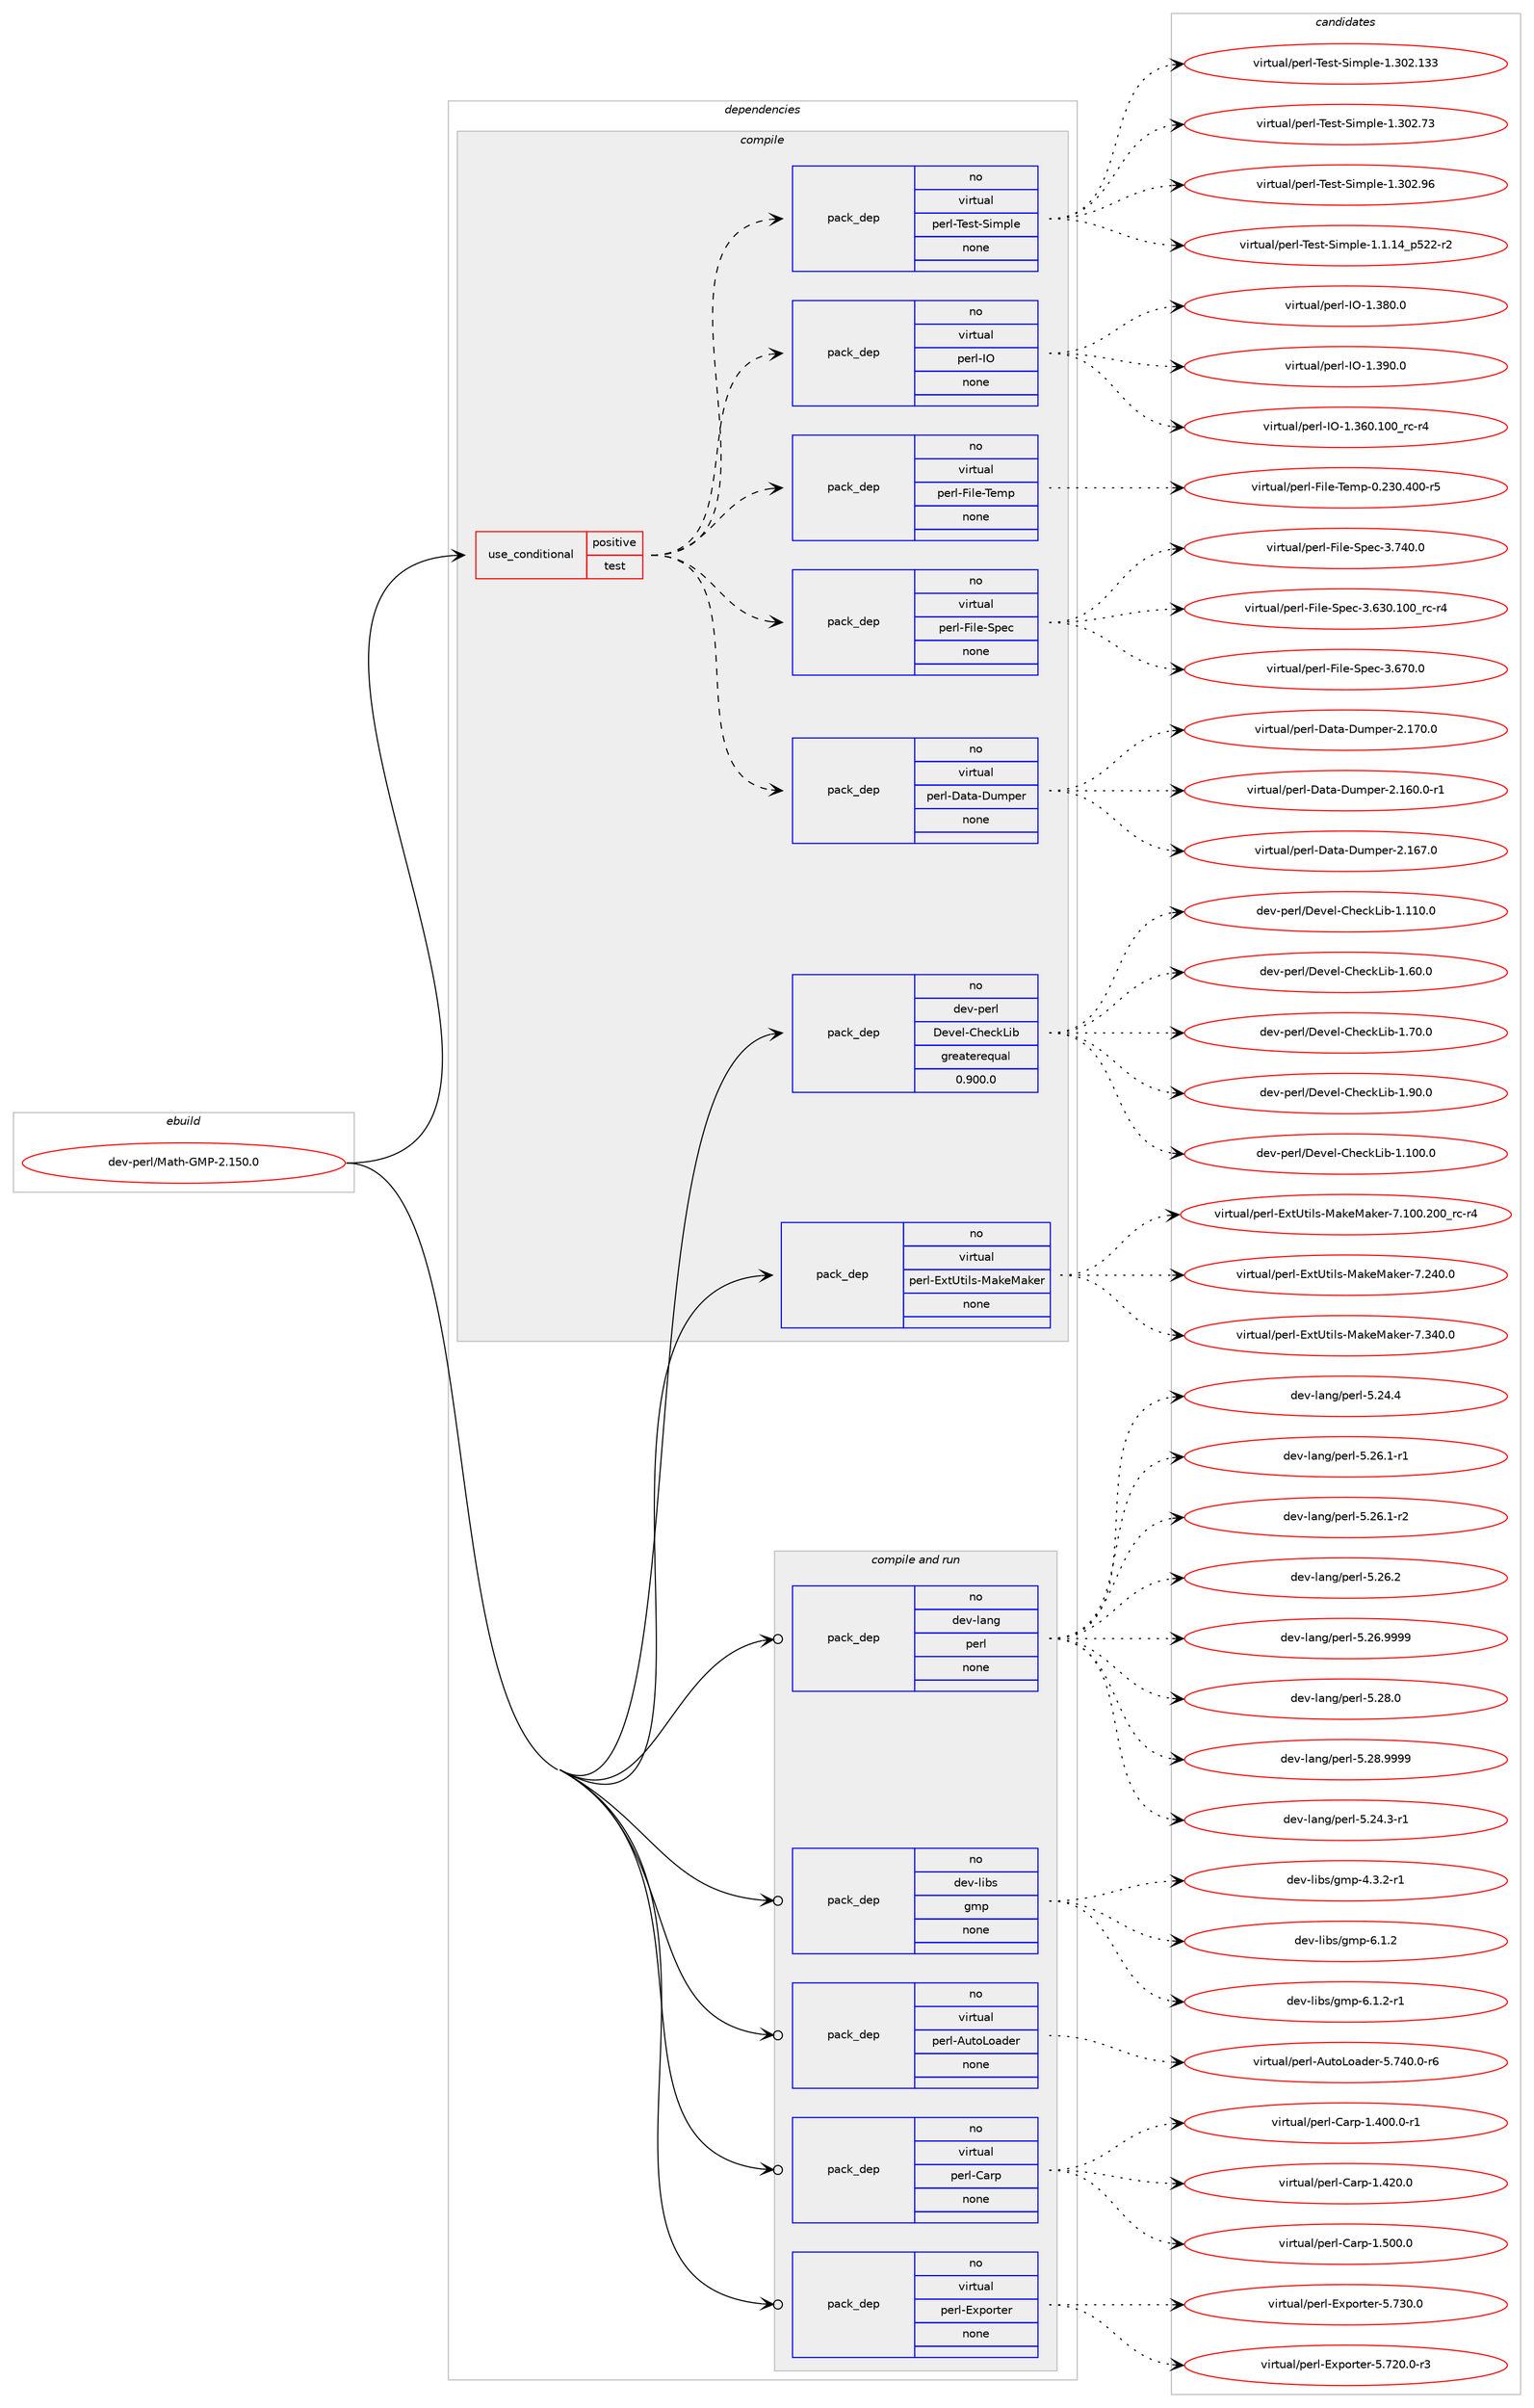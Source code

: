 digraph prolog {

# *************
# Graph options
# *************

newrank=true;
concentrate=true;
compound=true;
graph [rankdir=LR,fontname=Helvetica,fontsize=10,ranksep=1.5];#, ranksep=2.5, nodesep=0.2];
edge  [arrowhead=vee];
node  [fontname=Helvetica,fontsize=10];

# **********
# The ebuild
# **********

subgraph cluster_leftcol {
color=gray;
rank=same;
label=<<i>ebuild</i>>;
id [label="dev-perl/Math-GMP-2.150.0", color=red, width=4, href="../dev-perl/Math-GMP-2.150.0.svg"];
}

# ****************
# The dependencies
# ****************

subgraph cluster_midcol {
color=gray;
label=<<i>dependencies</i>>;
subgraph cluster_compile {
fillcolor="#eeeeee";
style=filled;
label=<<i>compile</i>>;
subgraph cond368411 {
dependency1384112 [label=<<TABLE BORDER="0" CELLBORDER="1" CELLSPACING="0" CELLPADDING="4"><TR><TD ROWSPAN="3" CELLPADDING="10">use_conditional</TD></TR><TR><TD>positive</TD></TR><TR><TD>test</TD></TR></TABLE>>, shape=none, color=red];
subgraph pack992646 {
dependency1384113 [label=<<TABLE BORDER="0" CELLBORDER="1" CELLSPACING="0" CELLPADDING="4" WIDTH="220"><TR><TD ROWSPAN="6" CELLPADDING="30">pack_dep</TD></TR><TR><TD WIDTH="110">no</TD></TR><TR><TD>virtual</TD></TR><TR><TD>perl-Data-Dumper</TD></TR><TR><TD>none</TD></TR><TR><TD></TD></TR></TABLE>>, shape=none, color=blue];
}
dependency1384112:e -> dependency1384113:w [weight=20,style="dashed",arrowhead="vee"];
subgraph pack992647 {
dependency1384114 [label=<<TABLE BORDER="0" CELLBORDER="1" CELLSPACING="0" CELLPADDING="4" WIDTH="220"><TR><TD ROWSPAN="6" CELLPADDING="30">pack_dep</TD></TR><TR><TD WIDTH="110">no</TD></TR><TR><TD>virtual</TD></TR><TR><TD>perl-File-Spec</TD></TR><TR><TD>none</TD></TR><TR><TD></TD></TR></TABLE>>, shape=none, color=blue];
}
dependency1384112:e -> dependency1384114:w [weight=20,style="dashed",arrowhead="vee"];
subgraph pack992648 {
dependency1384115 [label=<<TABLE BORDER="0" CELLBORDER="1" CELLSPACING="0" CELLPADDING="4" WIDTH="220"><TR><TD ROWSPAN="6" CELLPADDING="30">pack_dep</TD></TR><TR><TD WIDTH="110">no</TD></TR><TR><TD>virtual</TD></TR><TR><TD>perl-File-Temp</TD></TR><TR><TD>none</TD></TR><TR><TD></TD></TR></TABLE>>, shape=none, color=blue];
}
dependency1384112:e -> dependency1384115:w [weight=20,style="dashed",arrowhead="vee"];
subgraph pack992649 {
dependency1384116 [label=<<TABLE BORDER="0" CELLBORDER="1" CELLSPACING="0" CELLPADDING="4" WIDTH="220"><TR><TD ROWSPAN="6" CELLPADDING="30">pack_dep</TD></TR><TR><TD WIDTH="110">no</TD></TR><TR><TD>virtual</TD></TR><TR><TD>perl-IO</TD></TR><TR><TD>none</TD></TR><TR><TD></TD></TR></TABLE>>, shape=none, color=blue];
}
dependency1384112:e -> dependency1384116:w [weight=20,style="dashed",arrowhead="vee"];
subgraph pack992650 {
dependency1384117 [label=<<TABLE BORDER="0" CELLBORDER="1" CELLSPACING="0" CELLPADDING="4" WIDTH="220"><TR><TD ROWSPAN="6" CELLPADDING="30">pack_dep</TD></TR><TR><TD WIDTH="110">no</TD></TR><TR><TD>virtual</TD></TR><TR><TD>perl-Test-Simple</TD></TR><TR><TD>none</TD></TR><TR><TD></TD></TR></TABLE>>, shape=none, color=blue];
}
dependency1384112:e -> dependency1384117:w [weight=20,style="dashed",arrowhead="vee"];
}
id:e -> dependency1384112:w [weight=20,style="solid",arrowhead="vee"];
subgraph pack992651 {
dependency1384118 [label=<<TABLE BORDER="0" CELLBORDER="1" CELLSPACING="0" CELLPADDING="4" WIDTH="220"><TR><TD ROWSPAN="6" CELLPADDING="30">pack_dep</TD></TR><TR><TD WIDTH="110">no</TD></TR><TR><TD>dev-perl</TD></TR><TR><TD>Devel-CheckLib</TD></TR><TR><TD>greaterequal</TD></TR><TR><TD>0.900.0</TD></TR></TABLE>>, shape=none, color=blue];
}
id:e -> dependency1384118:w [weight=20,style="solid",arrowhead="vee"];
subgraph pack992652 {
dependency1384119 [label=<<TABLE BORDER="0" CELLBORDER="1" CELLSPACING="0" CELLPADDING="4" WIDTH="220"><TR><TD ROWSPAN="6" CELLPADDING="30">pack_dep</TD></TR><TR><TD WIDTH="110">no</TD></TR><TR><TD>virtual</TD></TR><TR><TD>perl-ExtUtils-MakeMaker</TD></TR><TR><TD>none</TD></TR><TR><TD></TD></TR></TABLE>>, shape=none, color=blue];
}
id:e -> dependency1384119:w [weight=20,style="solid",arrowhead="vee"];
}
subgraph cluster_compileandrun {
fillcolor="#eeeeee";
style=filled;
label=<<i>compile and run</i>>;
subgraph pack992653 {
dependency1384120 [label=<<TABLE BORDER="0" CELLBORDER="1" CELLSPACING="0" CELLPADDING="4" WIDTH="220"><TR><TD ROWSPAN="6" CELLPADDING="30">pack_dep</TD></TR><TR><TD WIDTH="110">no</TD></TR><TR><TD>dev-lang</TD></TR><TR><TD>perl</TD></TR><TR><TD>none</TD></TR><TR><TD></TD></TR></TABLE>>, shape=none, color=blue];
}
id:e -> dependency1384120:w [weight=20,style="solid",arrowhead="odotvee"];
subgraph pack992654 {
dependency1384121 [label=<<TABLE BORDER="0" CELLBORDER="1" CELLSPACING="0" CELLPADDING="4" WIDTH="220"><TR><TD ROWSPAN="6" CELLPADDING="30">pack_dep</TD></TR><TR><TD WIDTH="110">no</TD></TR><TR><TD>dev-libs</TD></TR><TR><TD>gmp</TD></TR><TR><TD>none</TD></TR><TR><TD></TD></TR></TABLE>>, shape=none, color=blue];
}
id:e -> dependency1384121:w [weight=20,style="solid",arrowhead="odotvee"];
subgraph pack992655 {
dependency1384122 [label=<<TABLE BORDER="0" CELLBORDER="1" CELLSPACING="0" CELLPADDING="4" WIDTH="220"><TR><TD ROWSPAN="6" CELLPADDING="30">pack_dep</TD></TR><TR><TD WIDTH="110">no</TD></TR><TR><TD>virtual</TD></TR><TR><TD>perl-AutoLoader</TD></TR><TR><TD>none</TD></TR><TR><TD></TD></TR></TABLE>>, shape=none, color=blue];
}
id:e -> dependency1384122:w [weight=20,style="solid",arrowhead="odotvee"];
subgraph pack992656 {
dependency1384123 [label=<<TABLE BORDER="0" CELLBORDER="1" CELLSPACING="0" CELLPADDING="4" WIDTH="220"><TR><TD ROWSPAN="6" CELLPADDING="30">pack_dep</TD></TR><TR><TD WIDTH="110">no</TD></TR><TR><TD>virtual</TD></TR><TR><TD>perl-Carp</TD></TR><TR><TD>none</TD></TR><TR><TD></TD></TR></TABLE>>, shape=none, color=blue];
}
id:e -> dependency1384123:w [weight=20,style="solid",arrowhead="odotvee"];
subgraph pack992657 {
dependency1384124 [label=<<TABLE BORDER="0" CELLBORDER="1" CELLSPACING="0" CELLPADDING="4" WIDTH="220"><TR><TD ROWSPAN="6" CELLPADDING="30">pack_dep</TD></TR><TR><TD WIDTH="110">no</TD></TR><TR><TD>virtual</TD></TR><TR><TD>perl-Exporter</TD></TR><TR><TD>none</TD></TR><TR><TD></TD></TR></TABLE>>, shape=none, color=blue];
}
id:e -> dependency1384124:w [weight=20,style="solid",arrowhead="odotvee"];
}
subgraph cluster_run {
fillcolor="#eeeeee";
style=filled;
label=<<i>run</i>>;
}
}

# **************
# The candidates
# **************

subgraph cluster_choices {
rank=same;
color=gray;
label=<<i>candidates</i>>;

subgraph choice992646 {
color=black;
nodesep=1;
choice118105114116117971084711210111410845689711697456811710911210111445504649544846484511449 [label="virtual/perl-Data-Dumper-2.160.0-r1", color=red, width=4,href="../virtual/perl-Data-Dumper-2.160.0-r1.svg"];
choice11810511411611797108471121011141084568971169745681171091121011144550464954554648 [label="virtual/perl-Data-Dumper-2.167.0", color=red, width=4,href="../virtual/perl-Data-Dumper-2.167.0.svg"];
choice11810511411611797108471121011141084568971169745681171091121011144550464955484648 [label="virtual/perl-Data-Dumper-2.170.0", color=red, width=4,href="../virtual/perl-Data-Dumper-2.170.0.svg"];
dependency1384113:e -> choice118105114116117971084711210111410845689711697456811710911210111445504649544846484511449:w [style=dotted,weight="100"];
dependency1384113:e -> choice11810511411611797108471121011141084568971169745681171091121011144550464954554648:w [style=dotted,weight="100"];
dependency1384113:e -> choice11810511411611797108471121011141084568971169745681171091121011144550464955484648:w [style=dotted,weight="100"];
}
subgraph choice992647 {
color=black;
nodesep=1;
choice118105114116117971084711210111410845701051081014583112101994551465451484649484895114994511452 [label="virtual/perl-File-Spec-3.630.100_rc-r4", color=red, width=4,href="../virtual/perl-File-Spec-3.630.100_rc-r4.svg"];
choice118105114116117971084711210111410845701051081014583112101994551465455484648 [label="virtual/perl-File-Spec-3.670.0", color=red, width=4,href="../virtual/perl-File-Spec-3.670.0.svg"];
choice118105114116117971084711210111410845701051081014583112101994551465552484648 [label="virtual/perl-File-Spec-3.740.0", color=red, width=4,href="../virtual/perl-File-Spec-3.740.0.svg"];
dependency1384114:e -> choice118105114116117971084711210111410845701051081014583112101994551465451484649484895114994511452:w [style=dotted,weight="100"];
dependency1384114:e -> choice118105114116117971084711210111410845701051081014583112101994551465455484648:w [style=dotted,weight="100"];
dependency1384114:e -> choice118105114116117971084711210111410845701051081014583112101994551465552484648:w [style=dotted,weight="100"];
}
subgraph choice992648 {
color=black;
nodesep=1;
choice118105114116117971084711210111410845701051081014584101109112454846505148465248484511453 [label="virtual/perl-File-Temp-0.230.400-r5", color=red, width=4,href="../virtual/perl-File-Temp-0.230.400-r5.svg"];
dependency1384115:e -> choice118105114116117971084711210111410845701051081014584101109112454846505148465248484511453:w [style=dotted,weight="100"];
}
subgraph choice992649 {
color=black;
nodesep=1;
choice11810511411611797108471121011141084573794549465154484649484895114994511452 [label="virtual/perl-IO-1.360.100_rc-r4", color=red, width=4,href="../virtual/perl-IO-1.360.100_rc-r4.svg"];
choice11810511411611797108471121011141084573794549465156484648 [label="virtual/perl-IO-1.380.0", color=red, width=4,href="../virtual/perl-IO-1.380.0.svg"];
choice11810511411611797108471121011141084573794549465157484648 [label="virtual/perl-IO-1.390.0", color=red, width=4,href="../virtual/perl-IO-1.390.0.svg"];
dependency1384116:e -> choice11810511411611797108471121011141084573794549465154484649484895114994511452:w [style=dotted,weight="100"];
dependency1384116:e -> choice11810511411611797108471121011141084573794549465156484648:w [style=dotted,weight="100"];
dependency1384116:e -> choice11810511411611797108471121011141084573794549465157484648:w [style=dotted,weight="100"];
}
subgraph choice992650 {
color=black;
nodesep=1;
choice11810511411611797108471121011141084584101115116458310510911210810145494649464952951125350504511450 [label="virtual/perl-Test-Simple-1.1.14_p522-r2", color=red, width=4,href="../virtual/perl-Test-Simple-1.1.14_p522-r2.svg"];
choice11810511411611797108471121011141084584101115116458310510911210810145494651485046495151 [label="virtual/perl-Test-Simple-1.302.133", color=red, width=4,href="../virtual/perl-Test-Simple-1.302.133.svg"];
choice118105114116117971084711210111410845841011151164583105109112108101454946514850465551 [label="virtual/perl-Test-Simple-1.302.73", color=red, width=4,href="../virtual/perl-Test-Simple-1.302.73.svg"];
choice118105114116117971084711210111410845841011151164583105109112108101454946514850465754 [label="virtual/perl-Test-Simple-1.302.96", color=red, width=4,href="../virtual/perl-Test-Simple-1.302.96.svg"];
dependency1384117:e -> choice11810511411611797108471121011141084584101115116458310510911210810145494649464952951125350504511450:w [style=dotted,weight="100"];
dependency1384117:e -> choice11810511411611797108471121011141084584101115116458310510911210810145494651485046495151:w [style=dotted,weight="100"];
dependency1384117:e -> choice118105114116117971084711210111410845841011151164583105109112108101454946514850465551:w [style=dotted,weight="100"];
dependency1384117:e -> choice118105114116117971084711210111410845841011151164583105109112108101454946514850465754:w [style=dotted,weight="100"];
}
subgraph choice992651 {
color=black;
nodesep=1;
choice10010111845112101114108476810111810110845671041019910776105984549464948484648 [label="dev-perl/Devel-CheckLib-1.100.0", color=red, width=4,href="../dev-perl/Devel-CheckLib-1.100.0.svg"];
choice10010111845112101114108476810111810110845671041019910776105984549464949484648 [label="dev-perl/Devel-CheckLib-1.110.0", color=red, width=4,href="../dev-perl/Devel-CheckLib-1.110.0.svg"];
choice100101118451121011141084768101118101108456710410199107761059845494654484648 [label="dev-perl/Devel-CheckLib-1.60.0", color=red, width=4,href="../dev-perl/Devel-CheckLib-1.60.0.svg"];
choice100101118451121011141084768101118101108456710410199107761059845494655484648 [label="dev-perl/Devel-CheckLib-1.70.0", color=red, width=4,href="../dev-perl/Devel-CheckLib-1.70.0.svg"];
choice100101118451121011141084768101118101108456710410199107761059845494657484648 [label="dev-perl/Devel-CheckLib-1.90.0", color=red, width=4,href="../dev-perl/Devel-CheckLib-1.90.0.svg"];
dependency1384118:e -> choice10010111845112101114108476810111810110845671041019910776105984549464948484648:w [style=dotted,weight="100"];
dependency1384118:e -> choice10010111845112101114108476810111810110845671041019910776105984549464949484648:w [style=dotted,weight="100"];
dependency1384118:e -> choice100101118451121011141084768101118101108456710410199107761059845494654484648:w [style=dotted,weight="100"];
dependency1384118:e -> choice100101118451121011141084768101118101108456710410199107761059845494655484648:w [style=dotted,weight="100"];
dependency1384118:e -> choice100101118451121011141084768101118101108456710410199107761059845494657484648:w [style=dotted,weight="100"];
}
subgraph choice992652 {
color=black;
nodesep=1;
choice118105114116117971084711210111410845691201168511610510811545779710710177971071011144555464948484650484895114994511452 [label="virtual/perl-ExtUtils-MakeMaker-7.100.200_rc-r4", color=red, width=4,href="../virtual/perl-ExtUtils-MakeMaker-7.100.200_rc-r4.svg"];
choice118105114116117971084711210111410845691201168511610510811545779710710177971071011144555465052484648 [label="virtual/perl-ExtUtils-MakeMaker-7.240.0", color=red, width=4,href="../virtual/perl-ExtUtils-MakeMaker-7.240.0.svg"];
choice118105114116117971084711210111410845691201168511610510811545779710710177971071011144555465152484648 [label="virtual/perl-ExtUtils-MakeMaker-7.340.0", color=red, width=4,href="../virtual/perl-ExtUtils-MakeMaker-7.340.0.svg"];
dependency1384119:e -> choice118105114116117971084711210111410845691201168511610510811545779710710177971071011144555464948484650484895114994511452:w [style=dotted,weight="100"];
dependency1384119:e -> choice118105114116117971084711210111410845691201168511610510811545779710710177971071011144555465052484648:w [style=dotted,weight="100"];
dependency1384119:e -> choice118105114116117971084711210111410845691201168511610510811545779710710177971071011144555465152484648:w [style=dotted,weight="100"];
}
subgraph choice992653 {
color=black;
nodesep=1;
choice100101118451089711010347112101114108455346505246514511449 [label="dev-lang/perl-5.24.3-r1", color=red, width=4,href="../dev-lang/perl-5.24.3-r1.svg"];
choice10010111845108971101034711210111410845534650524652 [label="dev-lang/perl-5.24.4", color=red, width=4,href="../dev-lang/perl-5.24.4.svg"];
choice100101118451089711010347112101114108455346505446494511449 [label="dev-lang/perl-5.26.1-r1", color=red, width=4,href="../dev-lang/perl-5.26.1-r1.svg"];
choice100101118451089711010347112101114108455346505446494511450 [label="dev-lang/perl-5.26.1-r2", color=red, width=4,href="../dev-lang/perl-5.26.1-r2.svg"];
choice10010111845108971101034711210111410845534650544650 [label="dev-lang/perl-5.26.2", color=red, width=4,href="../dev-lang/perl-5.26.2.svg"];
choice10010111845108971101034711210111410845534650544657575757 [label="dev-lang/perl-5.26.9999", color=red, width=4,href="../dev-lang/perl-5.26.9999.svg"];
choice10010111845108971101034711210111410845534650564648 [label="dev-lang/perl-5.28.0", color=red, width=4,href="../dev-lang/perl-5.28.0.svg"];
choice10010111845108971101034711210111410845534650564657575757 [label="dev-lang/perl-5.28.9999", color=red, width=4,href="../dev-lang/perl-5.28.9999.svg"];
dependency1384120:e -> choice100101118451089711010347112101114108455346505246514511449:w [style=dotted,weight="100"];
dependency1384120:e -> choice10010111845108971101034711210111410845534650524652:w [style=dotted,weight="100"];
dependency1384120:e -> choice100101118451089711010347112101114108455346505446494511449:w [style=dotted,weight="100"];
dependency1384120:e -> choice100101118451089711010347112101114108455346505446494511450:w [style=dotted,weight="100"];
dependency1384120:e -> choice10010111845108971101034711210111410845534650544650:w [style=dotted,weight="100"];
dependency1384120:e -> choice10010111845108971101034711210111410845534650544657575757:w [style=dotted,weight="100"];
dependency1384120:e -> choice10010111845108971101034711210111410845534650564648:w [style=dotted,weight="100"];
dependency1384120:e -> choice10010111845108971101034711210111410845534650564657575757:w [style=dotted,weight="100"];
}
subgraph choice992654 {
color=black;
nodesep=1;
choice1001011184510810598115471031091124552465146504511449 [label="dev-libs/gmp-4.3.2-r1", color=red, width=4,href="../dev-libs/gmp-4.3.2-r1.svg"];
choice100101118451081059811547103109112455446494650 [label="dev-libs/gmp-6.1.2", color=red, width=4,href="../dev-libs/gmp-6.1.2.svg"];
choice1001011184510810598115471031091124554464946504511449 [label="dev-libs/gmp-6.1.2-r1", color=red, width=4,href="../dev-libs/gmp-6.1.2-r1.svg"];
dependency1384121:e -> choice1001011184510810598115471031091124552465146504511449:w [style=dotted,weight="100"];
dependency1384121:e -> choice100101118451081059811547103109112455446494650:w [style=dotted,weight="100"];
dependency1384121:e -> choice1001011184510810598115471031091124554464946504511449:w [style=dotted,weight="100"];
}
subgraph choice992655 {
color=black;
nodesep=1;
choice11810511411611797108471121011141084565117116111761119710010111445534655524846484511454 [label="virtual/perl-AutoLoader-5.740.0-r6", color=red, width=4,href="../virtual/perl-AutoLoader-5.740.0-r6.svg"];
dependency1384122:e -> choice11810511411611797108471121011141084565117116111761119710010111445534655524846484511454:w [style=dotted,weight="100"];
}
subgraph choice992656 {
color=black;
nodesep=1;
choice118105114116117971084711210111410845679711411245494652484846484511449 [label="virtual/perl-Carp-1.400.0-r1", color=red, width=4,href="../virtual/perl-Carp-1.400.0-r1.svg"];
choice11810511411611797108471121011141084567971141124549465250484648 [label="virtual/perl-Carp-1.420.0", color=red, width=4,href="../virtual/perl-Carp-1.420.0.svg"];
choice11810511411611797108471121011141084567971141124549465348484648 [label="virtual/perl-Carp-1.500.0", color=red, width=4,href="../virtual/perl-Carp-1.500.0.svg"];
dependency1384123:e -> choice118105114116117971084711210111410845679711411245494652484846484511449:w [style=dotted,weight="100"];
dependency1384123:e -> choice11810511411611797108471121011141084567971141124549465250484648:w [style=dotted,weight="100"];
dependency1384123:e -> choice11810511411611797108471121011141084567971141124549465348484648:w [style=dotted,weight="100"];
}
subgraph choice992657 {
color=black;
nodesep=1;
choice1181051141161179710847112101114108456912011211111411610111445534655504846484511451 [label="virtual/perl-Exporter-5.720.0-r3", color=red, width=4,href="../virtual/perl-Exporter-5.720.0-r3.svg"];
choice118105114116117971084711210111410845691201121111141161011144553465551484648 [label="virtual/perl-Exporter-5.730.0", color=red, width=4,href="../virtual/perl-Exporter-5.730.0.svg"];
dependency1384124:e -> choice1181051141161179710847112101114108456912011211111411610111445534655504846484511451:w [style=dotted,weight="100"];
dependency1384124:e -> choice118105114116117971084711210111410845691201121111141161011144553465551484648:w [style=dotted,weight="100"];
}
}

}
